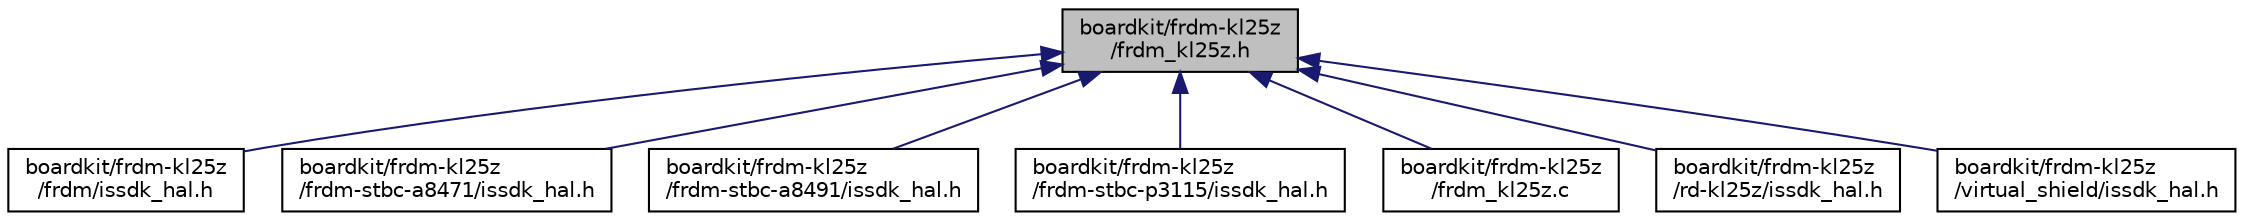 digraph "boardkit/frdm-kl25z/frdm_kl25z.h"
{
  edge [fontname="Helvetica",fontsize="10",labelfontname="Helvetica",labelfontsize="10"];
  node [fontname="Helvetica",fontsize="10",shape=record];
  Node6 [label="boardkit/frdm-kl25z\l/frdm_kl25z.h",height=0.2,width=0.4,color="black", fillcolor="grey75", style="filled", fontcolor="black"];
  Node6 -> Node7 [dir="back",color="midnightblue",fontsize="10",style="solid",fontname="Helvetica"];
  Node7 [label="boardkit/frdm-kl25z\l/frdm/issdk_hal.h",height=0.2,width=0.4,color="black", fillcolor="white", style="filled",URL="$frdm-kl25z_2frdm_2issdk__hal_8h.html"];
  Node6 -> Node8 [dir="back",color="midnightblue",fontsize="10",style="solid",fontname="Helvetica"];
  Node8 [label="boardkit/frdm-kl25z\l/frdm-stbc-a8471/issdk_hal.h",height=0.2,width=0.4,color="black", fillcolor="white", style="filled",URL="$frdm-kl25z_2frdm-stbc-a8471_2issdk__hal_8h.html"];
  Node6 -> Node9 [dir="back",color="midnightblue",fontsize="10",style="solid",fontname="Helvetica"];
  Node9 [label="boardkit/frdm-kl25z\l/frdm-stbc-a8491/issdk_hal.h",height=0.2,width=0.4,color="black", fillcolor="white", style="filled",URL="$frdm-kl25z_2frdm-stbc-a8491_2issdk__hal_8h.html"];
  Node6 -> Node10 [dir="back",color="midnightblue",fontsize="10",style="solid",fontname="Helvetica"];
  Node10 [label="boardkit/frdm-kl25z\l/frdm-stbc-p3115/issdk_hal.h",height=0.2,width=0.4,color="black", fillcolor="white", style="filled",URL="$frdm-kl25z_2frdm-stbc-p3115_2issdk__hal_8h.html"];
  Node6 -> Node11 [dir="back",color="midnightblue",fontsize="10",style="solid",fontname="Helvetica"];
  Node11 [label="boardkit/frdm-kl25z\l/frdm_kl25z.c",height=0.2,width=0.4,color="black", fillcolor="white", style="filled",URL="$frdm__kl25z_8c.html",tooltip="The frdm_kl25z.c file defines GPIO pins for FRDM-KL25Z board. "];
  Node6 -> Node12 [dir="back",color="midnightblue",fontsize="10",style="solid",fontname="Helvetica"];
  Node12 [label="boardkit/frdm-kl25z\l/rd-kl25z/issdk_hal.h",height=0.2,width=0.4,color="black", fillcolor="white", style="filled",URL="$frdm-kl25z_2rd-kl25z_2issdk__hal_8h.html"];
  Node6 -> Node13 [dir="back",color="midnightblue",fontsize="10",style="solid",fontname="Helvetica"];
  Node13 [label="boardkit/frdm-kl25z\l/virtual_shield/issdk_hal.h",height=0.2,width=0.4,color="black", fillcolor="white", style="filled",URL="$frdm-kl25z_2virtual__shield_2issdk__hal_8h.html"];
}
